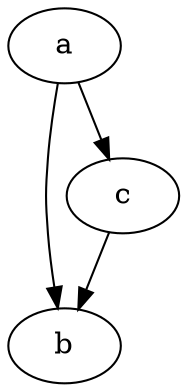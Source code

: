 digraph G {
	a -> b [level = "Jorneyer"];
	a -> c [level = "Master"];
	c -> b [level = "Apprentice"];
}